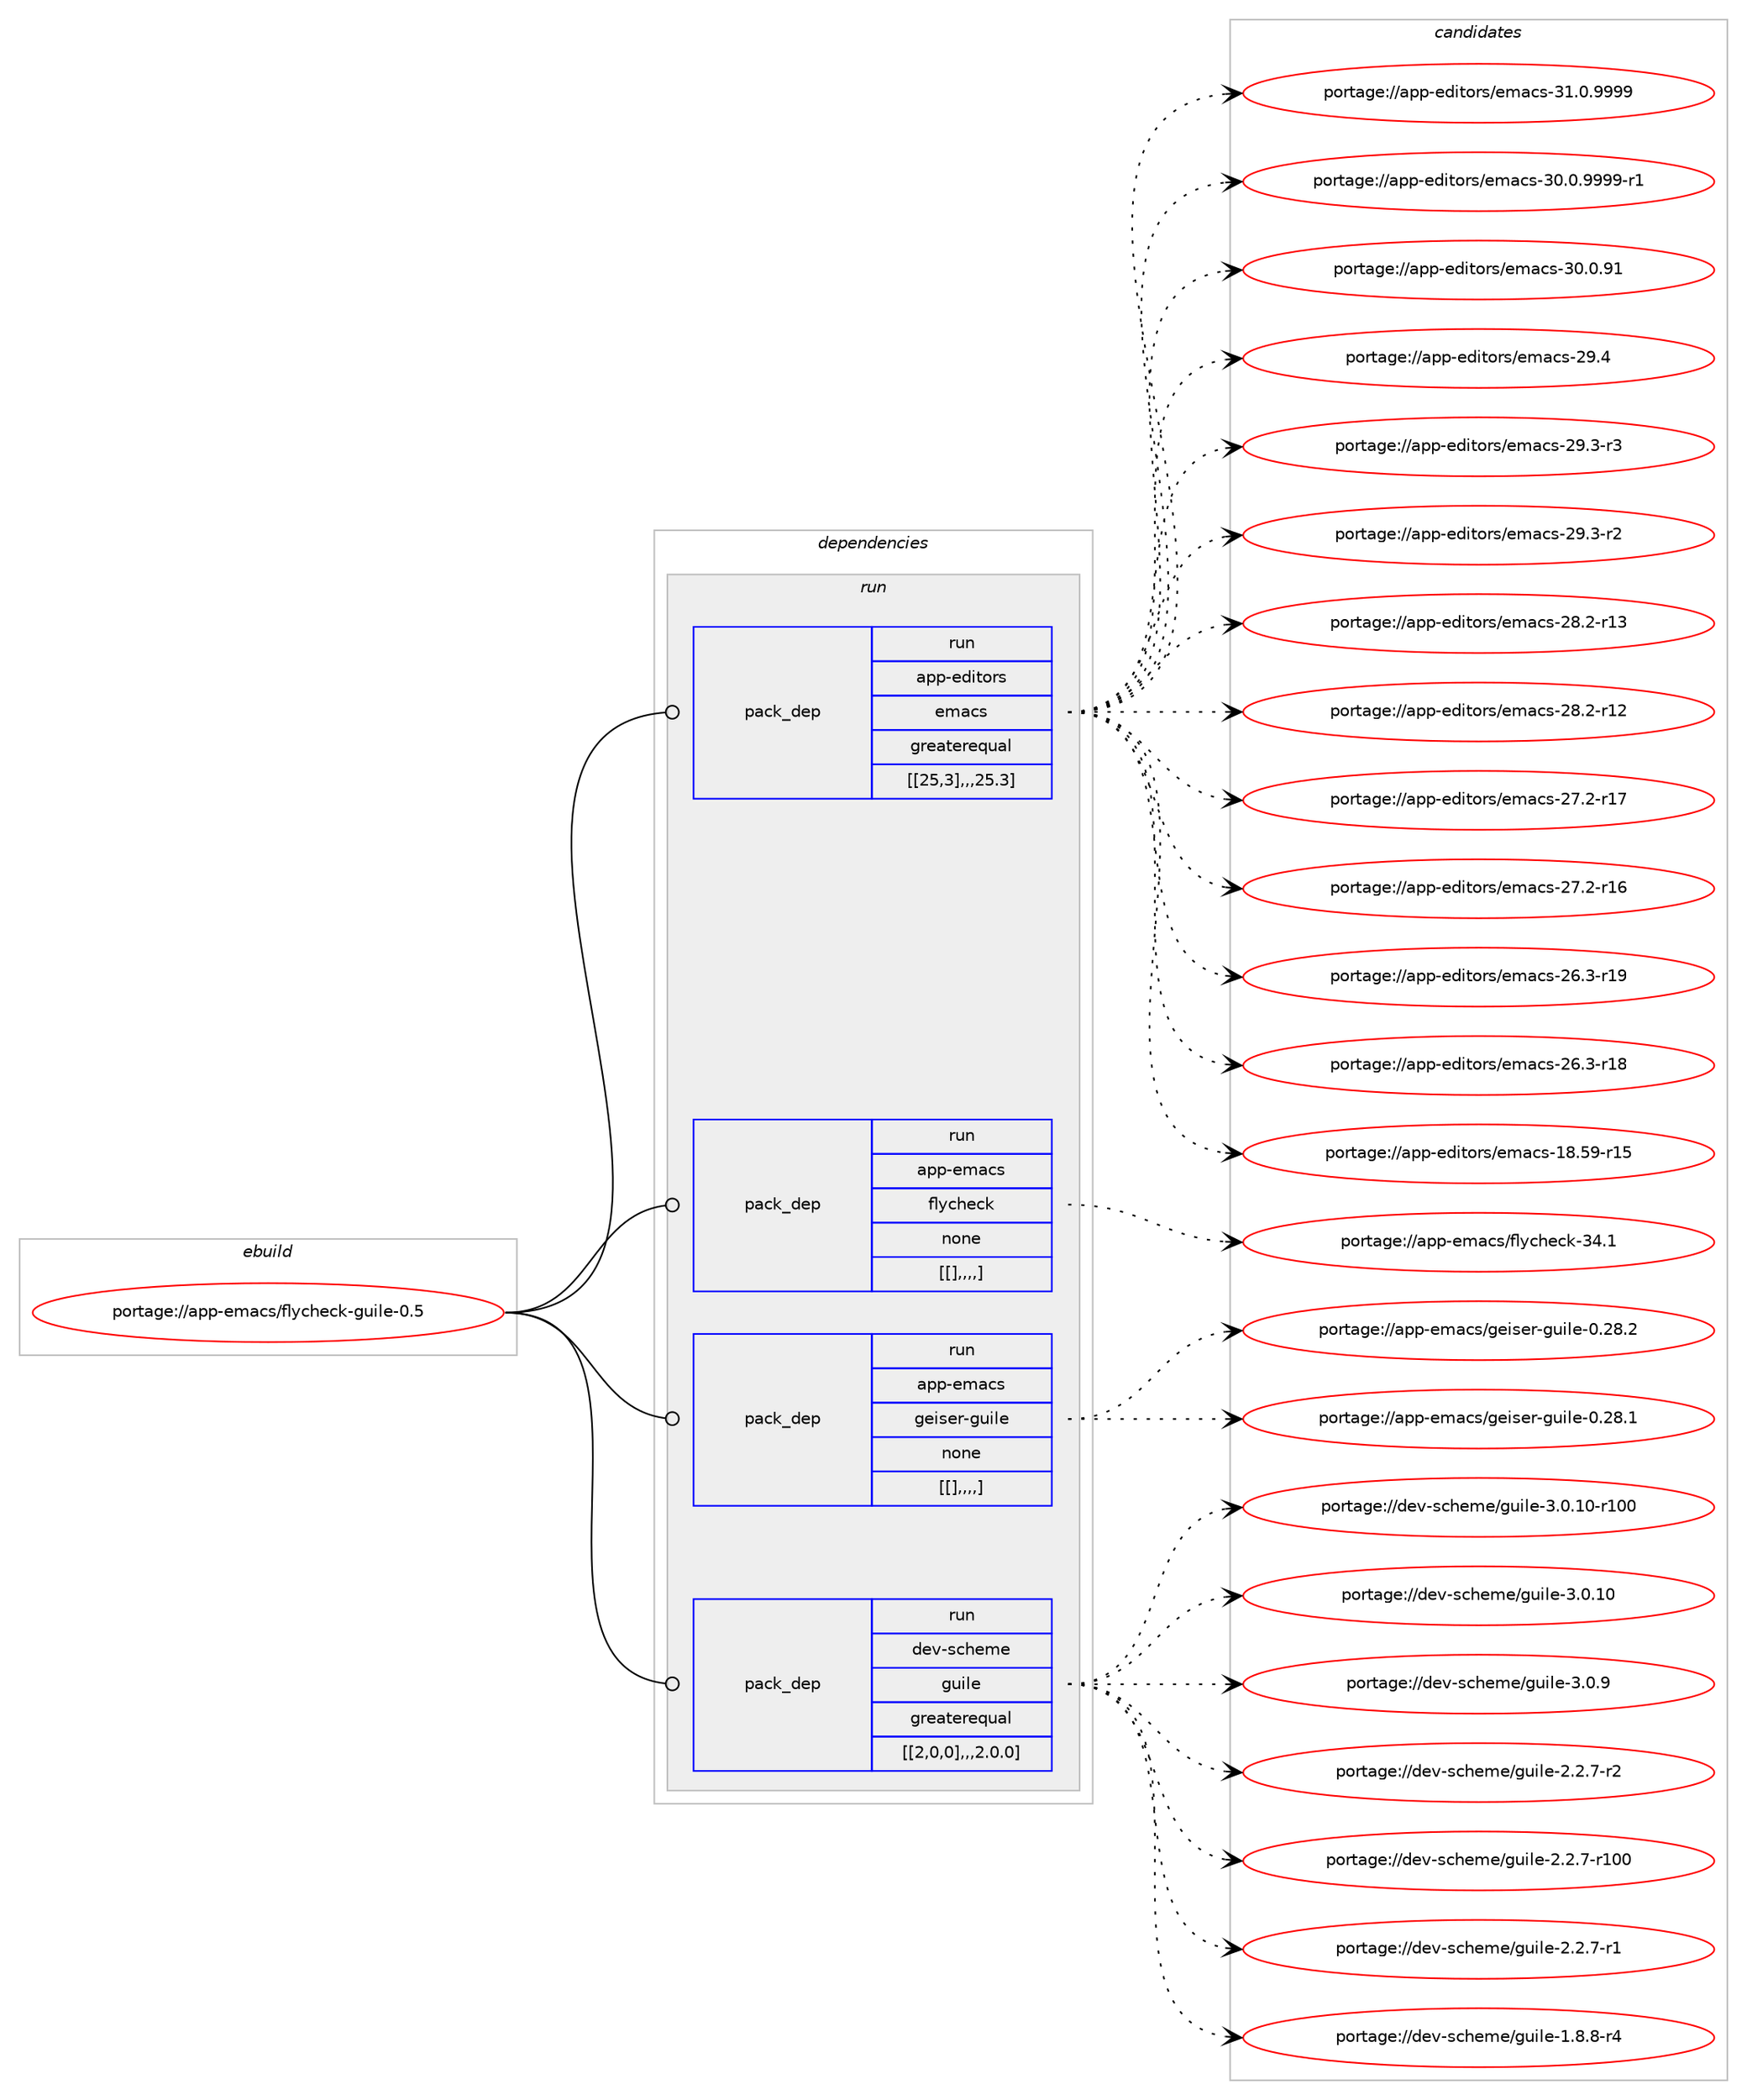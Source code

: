 digraph prolog {

# *************
# Graph options
# *************

newrank=true;
concentrate=true;
compound=true;
graph [rankdir=LR,fontname=Helvetica,fontsize=10,ranksep=1.5];#, ranksep=2.5, nodesep=0.2];
edge  [arrowhead=vee];
node  [fontname=Helvetica,fontsize=10];

# **********
# The ebuild
# **********

subgraph cluster_leftcol {
color=gray;
label=<<i>ebuild</i>>;
id [label="portage://app-emacs/flycheck-guile-0.5", color=red, width=4, href="../app-emacs/flycheck-guile-0.5.svg"];
}

# ****************
# The dependencies
# ****************

subgraph cluster_midcol {
color=gray;
label=<<i>dependencies</i>>;
subgraph cluster_compile {
fillcolor="#eeeeee";
style=filled;
label=<<i>compile</i>>;
}
subgraph cluster_compileandrun {
fillcolor="#eeeeee";
style=filled;
label=<<i>compile and run</i>>;
}
subgraph cluster_run {
fillcolor="#eeeeee";
style=filled;
label=<<i>run</i>>;
subgraph pack16578 {
dependency23123 [label=<<TABLE BORDER="0" CELLBORDER="1" CELLSPACING="0" CELLPADDING="4" WIDTH="220"><TR><TD ROWSPAN="6" CELLPADDING="30">pack_dep</TD></TR><TR><TD WIDTH="110">run</TD></TR><TR><TD>app-editors</TD></TR><TR><TD>emacs</TD></TR><TR><TD>greaterequal</TD></TR><TR><TD>[[25,3],,,25.3]</TD></TR></TABLE>>, shape=none, color=blue];
}
id:e -> dependency23123:w [weight=20,style="solid",arrowhead="odot"];
subgraph pack16579 {
dependency23124 [label=<<TABLE BORDER="0" CELLBORDER="1" CELLSPACING="0" CELLPADDING="4" WIDTH="220"><TR><TD ROWSPAN="6" CELLPADDING="30">pack_dep</TD></TR><TR><TD WIDTH="110">run</TD></TR><TR><TD>app-emacs</TD></TR><TR><TD>flycheck</TD></TR><TR><TD>none</TD></TR><TR><TD>[[],,,,]</TD></TR></TABLE>>, shape=none, color=blue];
}
id:e -> dependency23124:w [weight=20,style="solid",arrowhead="odot"];
subgraph pack16580 {
dependency23125 [label=<<TABLE BORDER="0" CELLBORDER="1" CELLSPACING="0" CELLPADDING="4" WIDTH="220"><TR><TD ROWSPAN="6" CELLPADDING="30">pack_dep</TD></TR><TR><TD WIDTH="110">run</TD></TR><TR><TD>app-emacs</TD></TR><TR><TD>geiser-guile</TD></TR><TR><TD>none</TD></TR><TR><TD>[[],,,,]</TD></TR></TABLE>>, shape=none, color=blue];
}
id:e -> dependency23125:w [weight=20,style="solid",arrowhead="odot"];
subgraph pack16581 {
dependency23126 [label=<<TABLE BORDER="0" CELLBORDER="1" CELLSPACING="0" CELLPADDING="4" WIDTH="220"><TR><TD ROWSPAN="6" CELLPADDING="30">pack_dep</TD></TR><TR><TD WIDTH="110">run</TD></TR><TR><TD>dev-scheme</TD></TR><TR><TD>guile</TD></TR><TR><TD>greaterequal</TD></TR><TR><TD>[[2,0,0],,,2.0.0]</TD></TR></TABLE>>, shape=none, color=blue];
}
id:e -> dependency23126:w [weight=20,style="solid",arrowhead="odot"];
}
}

# **************
# The candidates
# **************

subgraph cluster_choices {
rank=same;
color=gray;
label=<<i>candidates</i>>;

subgraph choice16578 {
color=black;
nodesep=1;
choice971121124510110010511611111411547101109979911545514946484657575757 [label="portage://app-editors/emacs-31.0.9999", color=red, width=4,href="../app-editors/emacs-31.0.9999.svg"];
choice9711211245101100105116111114115471011099799115455148464846575757574511449 [label="portage://app-editors/emacs-30.0.9999-r1", color=red, width=4,href="../app-editors/emacs-30.0.9999-r1.svg"];
choice97112112451011001051161111141154710110997991154551484648465749 [label="portage://app-editors/emacs-30.0.91", color=red, width=4,href="../app-editors/emacs-30.0.91.svg"];
choice97112112451011001051161111141154710110997991154550574652 [label="portage://app-editors/emacs-29.4", color=red, width=4,href="../app-editors/emacs-29.4.svg"];
choice971121124510110010511611111411547101109979911545505746514511451 [label="portage://app-editors/emacs-29.3-r3", color=red, width=4,href="../app-editors/emacs-29.3-r3.svg"];
choice971121124510110010511611111411547101109979911545505746514511450 [label="portage://app-editors/emacs-29.3-r2", color=red, width=4,href="../app-editors/emacs-29.3-r2.svg"];
choice97112112451011001051161111141154710110997991154550564650451144951 [label="portage://app-editors/emacs-28.2-r13", color=red, width=4,href="../app-editors/emacs-28.2-r13.svg"];
choice97112112451011001051161111141154710110997991154550564650451144950 [label="portage://app-editors/emacs-28.2-r12", color=red, width=4,href="../app-editors/emacs-28.2-r12.svg"];
choice97112112451011001051161111141154710110997991154550554650451144955 [label="portage://app-editors/emacs-27.2-r17", color=red, width=4,href="../app-editors/emacs-27.2-r17.svg"];
choice97112112451011001051161111141154710110997991154550554650451144954 [label="portage://app-editors/emacs-27.2-r16", color=red, width=4,href="../app-editors/emacs-27.2-r16.svg"];
choice97112112451011001051161111141154710110997991154550544651451144957 [label="portage://app-editors/emacs-26.3-r19", color=red, width=4,href="../app-editors/emacs-26.3-r19.svg"];
choice97112112451011001051161111141154710110997991154550544651451144956 [label="portage://app-editors/emacs-26.3-r18", color=red, width=4,href="../app-editors/emacs-26.3-r18.svg"];
choice9711211245101100105116111114115471011099799115454956465357451144953 [label="portage://app-editors/emacs-18.59-r15", color=red, width=4,href="../app-editors/emacs-18.59-r15.svg"];
dependency23123:e -> choice971121124510110010511611111411547101109979911545514946484657575757:w [style=dotted,weight="100"];
dependency23123:e -> choice9711211245101100105116111114115471011099799115455148464846575757574511449:w [style=dotted,weight="100"];
dependency23123:e -> choice97112112451011001051161111141154710110997991154551484648465749:w [style=dotted,weight="100"];
dependency23123:e -> choice97112112451011001051161111141154710110997991154550574652:w [style=dotted,weight="100"];
dependency23123:e -> choice971121124510110010511611111411547101109979911545505746514511451:w [style=dotted,weight="100"];
dependency23123:e -> choice971121124510110010511611111411547101109979911545505746514511450:w [style=dotted,weight="100"];
dependency23123:e -> choice97112112451011001051161111141154710110997991154550564650451144951:w [style=dotted,weight="100"];
dependency23123:e -> choice97112112451011001051161111141154710110997991154550564650451144950:w [style=dotted,weight="100"];
dependency23123:e -> choice97112112451011001051161111141154710110997991154550554650451144955:w [style=dotted,weight="100"];
dependency23123:e -> choice97112112451011001051161111141154710110997991154550554650451144954:w [style=dotted,weight="100"];
dependency23123:e -> choice97112112451011001051161111141154710110997991154550544651451144957:w [style=dotted,weight="100"];
dependency23123:e -> choice97112112451011001051161111141154710110997991154550544651451144956:w [style=dotted,weight="100"];
dependency23123:e -> choice9711211245101100105116111114115471011099799115454956465357451144953:w [style=dotted,weight="100"];
}
subgraph choice16579 {
color=black;
nodesep=1;
choice971121124510110997991154710210812199104101991074551524649 [label="portage://app-emacs/flycheck-34.1", color=red, width=4,href="../app-emacs/flycheck-34.1.svg"];
dependency23124:e -> choice971121124510110997991154710210812199104101991074551524649:w [style=dotted,weight="100"];
}
subgraph choice16580 {
color=black;
nodesep=1;
choice97112112451011099799115471031011051151011144510311710510810145484650564650 [label="portage://app-emacs/geiser-guile-0.28.2", color=red, width=4,href="../app-emacs/geiser-guile-0.28.2.svg"];
choice97112112451011099799115471031011051151011144510311710510810145484650564649 [label="portage://app-emacs/geiser-guile-0.28.1", color=red, width=4,href="../app-emacs/geiser-guile-0.28.1.svg"];
dependency23125:e -> choice97112112451011099799115471031011051151011144510311710510810145484650564650:w [style=dotted,weight="100"];
dependency23125:e -> choice97112112451011099799115471031011051151011144510311710510810145484650564649:w [style=dotted,weight="100"];
}
subgraph choice16581 {
color=black;
nodesep=1;
choice1001011184511599104101109101471031171051081014551464846494845114494848 [label="portage://dev-scheme/guile-3.0.10-r100", color=red, width=4,href="../dev-scheme/guile-3.0.10-r100.svg"];
choice10010111845115991041011091014710311710510810145514648464948 [label="portage://dev-scheme/guile-3.0.10", color=red, width=4,href="../dev-scheme/guile-3.0.10.svg"];
choice100101118451159910410110910147103117105108101455146484657 [label="portage://dev-scheme/guile-3.0.9", color=red, width=4,href="../dev-scheme/guile-3.0.9.svg"];
choice1001011184511599104101109101471031171051081014550465046554511450 [label="portage://dev-scheme/guile-2.2.7-r2", color=red, width=4,href="../dev-scheme/guile-2.2.7-r2.svg"];
choice10010111845115991041011091014710311710510810145504650465545114494848 [label="portage://dev-scheme/guile-2.2.7-r100", color=red, width=4,href="../dev-scheme/guile-2.2.7-r100.svg"];
choice1001011184511599104101109101471031171051081014550465046554511449 [label="portage://dev-scheme/guile-2.2.7-r1", color=red, width=4,href="../dev-scheme/guile-2.2.7-r1.svg"];
choice1001011184511599104101109101471031171051081014549465646564511452 [label="portage://dev-scheme/guile-1.8.8-r4", color=red, width=4,href="../dev-scheme/guile-1.8.8-r4.svg"];
dependency23126:e -> choice1001011184511599104101109101471031171051081014551464846494845114494848:w [style=dotted,weight="100"];
dependency23126:e -> choice10010111845115991041011091014710311710510810145514648464948:w [style=dotted,weight="100"];
dependency23126:e -> choice100101118451159910410110910147103117105108101455146484657:w [style=dotted,weight="100"];
dependency23126:e -> choice1001011184511599104101109101471031171051081014550465046554511450:w [style=dotted,weight="100"];
dependency23126:e -> choice10010111845115991041011091014710311710510810145504650465545114494848:w [style=dotted,weight="100"];
dependency23126:e -> choice1001011184511599104101109101471031171051081014550465046554511449:w [style=dotted,weight="100"];
dependency23126:e -> choice1001011184511599104101109101471031171051081014549465646564511452:w [style=dotted,weight="100"];
}
}

}
